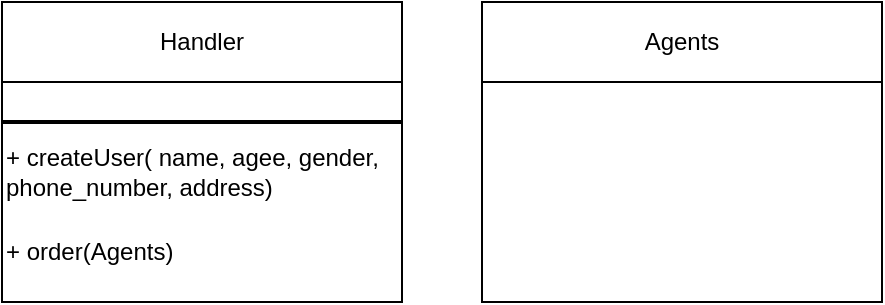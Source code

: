 <mxfile version="16.2.2" type="google"><diagram id="C5RBs43oDa-KdzZeNtuy" name="Page-1"><mxGraphModel dx="997" dy="548" grid="1" gridSize="10" guides="1" tooltips="1" connect="1" arrows="1" fold="1" page="1" pageScale="1" pageWidth="827" pageHeight="1169" math="0" shadow="0"><root><mxCell id="WIyWlLk6GJQsqaUBKTNV-0"/><mxCell id="WIyWlLk6GJQsqaUBKTNV-1" parent="WIyWlLk6GJQsqaUBKTNV-0"/><mxCell id="7qQ8SHuKDXNpkMRuXinS-19" value="" style="rounded=0;whiteSpace=wrap;html=1;" vertex="1" parent="WIyWlLk6GJQsqaUBKTNV-1"><mxGeometry x="160" y="80" width="200" height="40" as="geometry"/></mxCell><mxCell id="7qQ8SHuKDXNpkMRuXinS-20" value="" style="rounded=0;whiteSpace=wrap;html=1;" vertex="1" parent="WIyWlLk6GJQsqaUBKTNV-1"><mxGeometry x="160" y="120" width="200" height="110" as="geometry"/></mxCell><mxCell id="7qQ8SHuKDXNpkMRuXinS-21" value="Handler" style="text;html=1;strokeColor=none;fillColor=none;align=center;verticalAlign=middle;whiteSpace=wrap;rounded=0;" vertex="1" parent="WIyWlLk6GJQsqaUBKTNV-1"><mxGeometry x="210" y="85" width="100" height="30" as="geometry"/></mxCell><mxCell id="7qQ8SHuKDXNpkMRuXinS-22" value="+ createUser( name, agee, gender, phone_number, address)" style="text;html=1;strokeColor=none;fillColor=none;align=left;verticalAlign=middle;whiteSpace=wrap;rounded=0;" vertex="1" parent="WIyWlLk6GJQsqaUBKTNV-1"><mxGeometry x="160" y="150" width="200" height="30" as="geometry"/></mxCell><mxCell id="7qQ8SHuKDXNpkMRuXinS-23" value="+&amp;nbsp;order(Agents)" style="text;html=1;strokeColor=none;fillColor=none;align=left;verticalAlign=middle;whiteSpace=wrap;rounded=0;" vertex="1" parent="WIyWlLk6GJQsqaUBKTNV-1"><mxGeometry x="160" y="190" width="200" height="30" as="geometry"/></mxCell><mxCell id="7qQ8SHuKDXNpkMRuXinS-24" value="" style="endArrow=none;html=1;rounded=0;strokeWidth=2;" edge="1" parent="WIyWlLk6GJQsqaUBKTNV-1"><mxGeometry width="50" height="50" relative="1" as="geometry"><mxPoint x="160" y="140" as="sourcePoint"/><mxPoint x="360" y="140" as="targetPoint"/><Array as="points"/></mxGeometry></mxCell><mxCell id="7qQ8SHuKDXNpkMRuXinS-25" value="" style="rounded=0;whiteSpace=wrap;html=1;" vertex="1" parent="WIyWlLk6GJQsqaUBKTNV-1"><mxGeometry x="400" y="80" width="200" height="40" as="geometry"/></mxCell><mxCell id="7qQ8SHuKDXNpkMRuXinS-26" value="" style="rounded=0;whiteSpace=wrap;html=1;" vertex="1" parent="WIyWlLk6GJQsqaUBKTNV-1"><mxGeometry x="400" y="120" width="200" height="110" as="geometry"/></mxCell><mxCell id="7qQ8SHuKDXNpkMRuXinS-27" value="Agents" style="text;html=1;strokeColor=none;fillColor=none;align=center;verticalAlign=middle;whiteSpace=wrap;rounded=0;" vertex="1" parent="WIyWlLk6GJQsqaUBKTNV-1"><mxGeometry x="450" y="85" width="100" height="30" as="geometry"/></mxCell></root></mxGraphModel></diagram></mxfile>